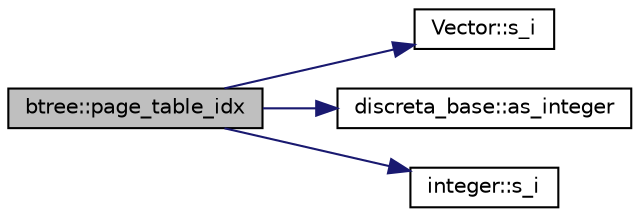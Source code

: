 digraph "btree::page_table_idx"
{
  edge [fontname="Helvetica",fontsize="10",labelfontname="Helvetica",labelfontsize="10"];
  node [fontname="Helvetica",fontsize="10",shape=record];
  rankdir="LR";
  Node3101 [label="btree::page_table_idx",height=0.2,width=0.4,color="black", fillcolor="grey75", style="filled", fontcolor="black"];
  Node3101 -> Node3102 [color="midnightblue",fontsize="10",style="solid",fontname="Helvetica"];
  Node3102 [label="Vector::s_i",height=0.2,width=0.4,color="black", fillcolor="white", style="filled",URL="$d5/db2/class_vector.html#a1c4fe1752523df8119f70dd550244871"];
  Node3101 -> Node3103 [color="midnightblue",fontsize="10",style="solid",fontname="Helvetica"];
  Node3103 [label="discreta_base::as_integer",height=0.2,width=0.4,color="black", fillcolor="white", style="filled",URL="$d7/d71/classdiscreta__base.html#a00d7691eaf874fd283d942692fe8dd26"];
  Node3101 -> Node3104 [color="midnightblue",fontsize="10",style="solid",fontname="Helvetica"];
  Node3104 [label="integer::s_i",height=0.2,width=0.4,color="black", fillcolor="white", style="filled",URL="$d0/de5/classinteger.html#adf28e9f94d4c844adaa950deeb80b904"];
}

